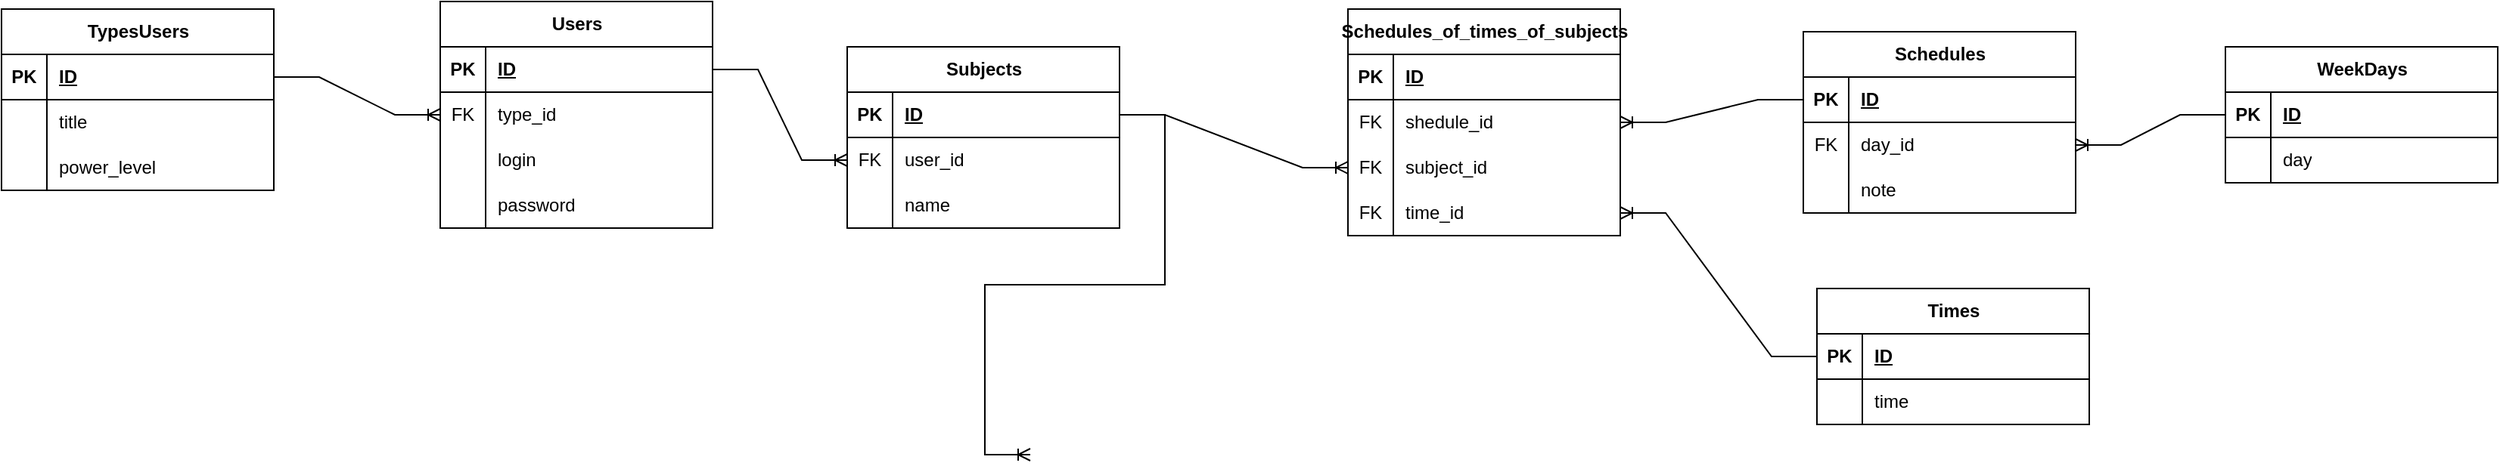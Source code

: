 <mxfile version="22.1.5" type="device">
  <diagram name="Страница — 1" id="L48E2da5rJ0ILb2CzcSm">
    <mxGraphModel dx="1042" dy="569" grid="1" gridSize="10" guides="1" tooltips="1" connect="1" arrows="1" fold="1" page="1" pageScale="1" pageWidth="827" pageHeight="1169" math="0" shadow="0">
      <root>
        <mxCell id="0" />
        <mxCell id="1" parent="0" />
        <mxCell id="7W1DQ-Qb76Vij8I_GYNQ-1" value="Users" style="shape=table;startSize=30;container=1;collapsible=1;childLayout=tableLayout;fixedRows=1;rowLines=0;fontStyle=1;align=center;resizeLast=1;html=1;" parent="1" vertex="1">
          <mxGeometry x="340" y="30" width="180" height="150" as="geometry" />
        </mxCell>
        <mxCell id="7W1DQ-Qb76Vij8I_GYNQ-2" value="" style="shape=tableRow;horizontal=0;startSize=0;swimlaneHead=0;swimlaneBody=0;fillColor=none;collapsible=0;dropTarget=0;points=[[0,0.5],[1,0.5]];portConstraint=eastwest;top=0;left=0;right=0;bottom=1;" parent="7W1DQ-Qb76Vij8I_GYNQ-1" vertex="1">
          <mxGeometry y="30" width="180" height="30" as="geometry" />
        </mxCell>
        <mxCell id="7W1DQ-Qb76Vij8I_GYNQ-3" value="PK" style="shape=partialRectangle;connectable=0;fillColor=none;top=0;left=0;bottom=0;right=0;fontStyle=1;overflow=hidden;whiteSpace=wrap;html=1;" parent="7W1DQ-Qb76Vij8I_GYNQ-2" vertex="1">
          <mxGeometry width="30" height="30" as="geometry">
            <mxRectangle width="30" height="30" as="alternateBounds" />
          </mxGeometry>
        </mxCell>
        <mxCell id="7W1DQ-Qb76Vij8I_GYNQ-4" value="ID" style="shape=partialRectangle;connectable=0;fillColor=none;top=0;left=0;bottom=0;right=0;align=left;spacingLeft=6;fontStyle=5;overflow=hidden;whiteSpace=wrap;html=1;" parent="7W1DQ-Qb76Vij8I_GYNQ-2" vertex="1">
          <mxGeometry x="30" width="150" height="30" as="geometry">
            <mxRectangle width="150" height="30" as="alternateBounds" />
          </mxGeometry>
        </mxCell>
        <mxCell id="7W1DQ-Qb76Vij8I_GYNQ-116" value="" style="shape=tableRow;horizontal=0;startSize=0;swimlaneHead=0;swimlaneBody=0;fillColor=none;collapsible=0;dropTarget=0;points=[[0,0.5],[1,0.5]];portConstraint=eastwest;top=0;left=0;right=0;bottom=0;" parent="7W1DQ-Qb76Vij8I_GYNQ-1" vertex="1">
          <mxGeometry y="60" width="180" height="30" as="geometry" />
        </mxCell>
        <mxCell id="7W1DQ-Qb76Vij8I_GYNQ-117" value="FK" style="shape=partialRectangle;connectable=0;fillColor=none;top=0;left=0;bottom=0;right=0;fontStyle=0;overflow=hidden;whiteSpace=wrap;html=1;" parent="7W1DQ-Qb76Vij8I_GYNQ-116" vertex="1">
          <mxGeometry width="30" height="30" as="geometry">
            <mxRectangle width="30" height="30" as="alternateBounds" />
          </mxGeometry>
        </mxCell>
        <mxCell id="7W1DQ-Qb76Vij8I_GYNQ-118" value="type_id" style="shape=partialRectangle;connectable=0;fillColor=none;top=0;left=0;bottom=0;right=0;align=left;spacingLeft=6;fontStyle=0;overflow=hidden;whiteSpace=wrap;html=1;" parent="7W1DQ-Qb76Vij8I_GYNQ-116" vertex="1">
          <mxGeometry x="30" width="150" height="30" as="geometry">
            <mxRectangle width="150" height="30" as="alternateBounds" />
          </mxGeometry>
        </mxCell>
        <mxCell id="7W1DQ-Qb76Vij8I_GYNQ-8" value="" style="shape=tableRow;horizontal=0;startSize=0;swimlaneHead=0;swimlaneBody=0;fillColor=none;collapsible=0;dropTarget=0;points=[[0,0.5],[1,0.5]];portConstraint=eastwest;top=0;left=0;right=0;bottom=0;" parent="7W1DQ-Qb76Vij8I_GYNQ-1" vertex="1">
          <mxGeometry y="90" width="180" height="30" as="geometry" />
        </mxCell>
        <mxCell id="7W1DQ-Qb76Vij8I_GYNQ-9" value="" style="shape=partialRectangle;connectable=0;fillColor=none;top=0;left=0;bottom=0;right=0;editable=1;overflow=hidden;whiteSpace=wrap;html=1;" parent="7W1DQ-Qb76Vij8I_GYNQ-8" vertex="1">
          <mxGeometry width="30" height="30" as="geometry">
            <mxRectangle width="30" height="30" as="alternateBounds" />
          </mxGeometry>
        </mxCell>
        <mxCell id="7W1DQ-Qb76Vij8I_GYNQ-10" value="login" style="shape=partialRectangle;connectable=0;fillColor=none;top=0;left=0;bottom=0;right=0;align=left;spacingLeft=6;overflow=hidden;whiteSpace=wrap;html=1;" parent="7W1DQ-Qb76Vij8I_GYNQ-8" vertex="1">
          <mxGeometry x="30" width="150" height="30" as="geometry">
            <mxRectangle width="150" height="30" as="alternateBounds" />
          </mxGeometry>
        </mxCell>
        <mxCell id="7W1DQ-Qb76Vij8I_GYNQ-11" value="" style="shape=tableRow;horizontal=0;startSize=0;swimlaneHead=0;swimlaneBody=0;fillColor=none;collapsible=0;dropTarget=0;points=[[0,0.5],[1,0.5]];portConstraint=eastwest;top=0;left=0;right=0;bottom=0;" parent="7W1DQ-Qb76Vij8I_GYNQ-1" vertex="1">
          <mxGeometry y="120" width="180" height="30" as="geometry" />
        </mxCell>
        <mxCell id="7W1DQ-Qb76Vij8I_GYNQ-12" value="" style="shape=partialRectangle;connectable=0;fillColor=none;top=0;left=0;bottom=0;right=0;editable=1;overflow=hidden;whiteSpace=wrap;html=1;" parent="7W1DQ-Qb76Vij8I_GYNQ-11" vertex="1">
          <mxGeometry width="30" height="30" as="geometry">
            <mxRectangle width="30" height="30" as="alternateBounds" />
          </mxGeometry>
        </mxCell>
        <mxCell id="7W1DQ-Qb76Vij8I_GYNQ-13" value="password" style="shape=partialRectangle;connectable=0;fillColor=none;top=0;left=0;bottom=0;right=0;align=left;spacingLeft=6;overflow=hidden;whiteSpace=wrap;html=1;" parent="7W1DQ-Qb76Vij8I_GYNQ-11" vertex="1">
          <mxGeometry x="30" width="150" height="30" as="geometry">
            <mxRectangle width="150" height="30" as="alternateBounds" />
          </mxGeometry>
        </mxCell>
        <mxCell id="7W1DQ-Qb76Vij8I_GYNQ-18" value="TypesUsers" style="shape=table;startSize=30;container=1;collapsible=1;childLayout=tableLayout;fixedRows=1;rowLines=0;fontStyle=1;align=center;resizeLast=1;html=1;" parent="1" vertex="1">
          <mxGeometry x="50" y="35" width="180" height="120" as="geometry" />
        </mxCell>
        <mxCell id="7W1DQ-Qb76Vij8I_GYNQ-19" value="" style="shape=tableRow;horizontal=0;startSize=0;swimlaneHead=0;swimlaneBody=0;fillColor=none;collapsible=0;dropTarget=0;points=[[0,0.5],[1,0.5]];portConstraint=eastwest;top=0;left=0;right=0;bottom=1;" parent="7W1DQ-Qb76Vij8I_GYNQ-18" vertex="1">
          <mxGeometry y="30" width="180" height="30" as="geometry" />
        </mxCell>
        <mxCell id="7W1DQ-Qb76Vij8I_GYNQ-20" value="PK" style="shape=partialRectangle;connectable=0;fillColor=none;top=0;left=0;bottom=0;right=0;fontStyle=1;overflow=hidden;whiteSpace=wrap;html=1;" parent="7W1DQ-Qb76Vij8I_GYNQ-19" vertex="1">
          <mxGeometry width="30" height="30" as="geometry">
            <mxRectangle width="30" height="30" as="alternateBounds" />
          </mxGeometry>
        </mxCell>
        <mxCell id="7W1DQ-Qb76Vij8I_GYNQ-21" value="ID" style="shape=partialRectangle;connectable=0;fillColor=none;top=0;left=0;bottom=0;right=0;align=left;spacingLeft=6;fontStyle=5;overflow=hidden;whiteSpace=wrap;html=1;" parent="7W1DQ-Qb76Vij8I_GYNQ-19" vertex="1">
          <mxGeometry x="30" width="150" height="30" as="geometry">
            <mxRectangle width="150" height="30" as="alternateBounds" />
          </mxGeometry>
        </mxCell>
        <mxCell id="7W1DQ-Qb76Vij8I_GYNQ-22" value="" style="shape=tableRow;horizontal=0;startSize=0;swimlaneHead=0;swimlaneBody=0;fillColor=none;collapsible=0;dropTarget=0;points=[[0,0.5],[1,0.5]];portConstraint=eastwest;top=0;left=0;right=0;bottom=0;" parent="7W1DQ-Qb76Vij8I_GYNQ-18" vertex="1">
          <mxGeometry y="60" width="180" height="30" as="geometry" />
        </mxCell>
        <mxCell id="7W1DQ-Qb76Vij8I_GYNQ-23" value="" style="shape=partialRectangle;connectable=0;fillColor=none;top=0;left=0;bottom=0;right=0;editable=1;overflow=hidden;whiteSpace=wrap;html=1;" parent="7W1DQ-Qb76Vij8I_GYNQ-22" vertex="1">
          <mxGeometry width="30" height="30" as="geometry">
            <mxRectangle width="30" height="30" as="alternateBounds" />
          </mxGeometry>
        </mxCell>
        <mxCell id="7W1DQ-Qb76Vij8I_GYNQ-24" value="title" style="shape=partialRectangle;connectable=0;fillColor=none;top=0;left=0;bottom=0;right=0;align=left;spacingLeft=6;overflow=hidden;whiteSpace=wrap;html=1;" parent="7W1DQ-Qb76Vij8I_GYNQ-22" vertex="1">
          <mxGeometry x="30" width="150" height="30" as="geometry">
            <mxRectangle width="150" height="30" as="alternateBounds" />
          </mxGeometry>
        </mxCell>
        <mxCell id="7W1DQ-Qb76Vij8I_GYNQ-25" value="" style="shape=tableRow;horizontal=0;startSize=0;swimlaneHead=0;swimlaneBody=0;fillColor=none;collapsible=0;dropTarget=0;points=[[0,0.5],[1,0.5]];portConstraint=eastwest;top=0;left=0;right=0;bottom=0;" parent="7W1DQ-Qb76Vij8I_GYNQ-18" vertex="1">
          <mxGeometry y="90" width="180" height="30" as="geometry" />
        </mxCell>
        <mxCell id="7W1DQ-Qb76Vij8I_GYNQ-26" value="" style="shape=partialRectangle;connectable=0;fillColor=none;top=0;left=0;bottom=0;right=0;editable=1;overflow=hidden;whiteSpace=wrap;html=1;" parent="7W1DQ-Qb76Vij8I_GYNQ-25" vertex="1">
          <mxGeometry width="30" height="30" as="geometry">
            <mxRectangle width="30" height="30" as="alternateBounds" />
          </mxGeometry>
        </mxCell>
        <mxCell id="7W1DQ-Qb76Vij8I_GYNQ-27" value="power_level" style="shape=partialRectangle;connectable=0;fillColor=none;top=0;left=0;bottom=0;right=0;align=left;spacingLeft=6;overflow=hidden;whiteSpace=wrap;html=1;" parent="7W1DQ-Qb76Vij8I_GYNQ-25" vertex="1">
          <mxGeometry x="30" width="150" height="30" as="geometry">
            <mxRectangle width="150" height="30" as="alternateBounds" />
          </mxGeometry>
        </mxCell>
        <mxCell id="7W1DQ-Qb76Vij8I_GYNQ-31" value="Subjects" style="shape=table;startSize=30;container=1;collapsible=1;childLayout=tableLayout;fixedRows=1;rowLines=0;fontStyle=1;align=center;resizeLast=1;html=1;" parent="1" vertex="1">
          <mxGeometry x="609" y="60" width="180" height="120" as="geometry" />
        </mxCell>
        <mxCell id="7W1DQ-Qb76Vij8I_GYNQ-32" value="" style="shape=tableRow;horizontal=0;startSize=0;swimlaneHead=0;swimlaneBody=0;fillColor=none;collapsible=0;dropTarget=0;points=[[0,0.5],[1,0.5]];portConstraint=eastwest;top=0;left=0;right=0;bottom=1;" parent="7W1DQ-Qb76Vij8I_GYNQ-31" vertex="1">
          <mxGeometry y="30" width="180" height="30" as="geometry" />
        </mxCell>
        <mxCell id="7W1DQ-Qb76Vij8I_GYNQ-33" value="PK" style="shape=partialRectangle;connectable=0;fillColor=none;top=0;left=0;bottom=0;right=0;fontStyle=1;overflow=hidden;whiteSpace=wrap;html=1;" parent="7W1DQ-Qb76Vij8I_GYNQ-32" vertex="1">
          <mxGeometry width="30" height="30" as="geometry">
            <mxRectangle width="30" height="30" as="alternateBounds" />
          </mxGeometry>
        </mxCell>
        <mxCell id="7W1DQ-Qb76Vij8I_GYNQ-34" value="ID" style="shape=partialRectangle;connectable=0;fillColor=none;top=0;left=0;bottom=0;right=0;align=left;spacingLeft=6;fontStyle=5;overflow=hidden;whiteSpace=wrap;html=1;" parent="7W1DQ-Qb76Vij8I_GYNQ-32" vertex="1">
          <mxGeometry x="30" width="150" height="30" as="geometry">
            <mxRectangle width="150" height="30" as="alternateBounds" />
          </mxGeometry>
        </mxCell>
        <mxCell id="7W1DQ-Qb76Vij8I_GYNQ-57" value="" style="shape=tableRow;horizontal=0;startSize=0;swimlaneHead=0;swimlaneBody=0;fillColor=none;collapsible=0;dropTarget=0;points=[[0,0.5],[1,0.5]];portConstraint=eastwest;top=0;left=0;right=0;bottom=0;" parent="7W1DQ-Qb76Vij8I_GYNQ-31" vertex="1">
          <mxGeometry y="60" width="180" height="30" as="geometry" />
        </mxCell>
        <mxCell id="7W1DQ-Qb76Vij8I_GYNQ-58" value="FK" style="shape=partialRectangle;connectable=0;fillColor=none;top=0;left=0;bottom=0;right=0;fontStyle=0;overflow=hidden;whiteSpace=wrap;html=1;" parent="7W1DQ-Qb76Vij8I_GYNQ-57" vertex="1">
          <mxGeometry width="30" height="30" as="geometry">
            <mxRectangle width="30" height="30" as="alternateBounds" />
          </mxGeometry>
        </mxCell>
        <mxCell id="7W1DQ-Qb76Vij8I_GYNQ-59" value="user_id" style="shape=partialRectangle;connectable=0;fillColor=none;top=0;left=0;bottom=0;right=0;align=left;spacingLeft=6;fontStyle=0;overflow=hidden;whiteSpace=wrap;html=1;" parent="7W1DQ-Qb76Vij8I_GYNQ-57" vertex="1">
          <mxGeometry x="30" width="150" height="30" as="geometry">
            <mxRectangle width="150" height="30" as="alternateBounds" />
          </mxGeometry>
        </mxCell>
        <mxCell id="7W1DQ-Qb76Vij8I_GYNQ-35" value="" style="shape=tableRow;horizontal=0;startSize=0;swimlaneHead=0;swimlaneBody=0;fillColor=none;collapsible=0;dropTarget=0;points=[[0,0.5],[1,0.5]];portConstraint=eastwest;top=0;left=0;right=0;bottom=0;" parent="7W1DQ-Qb76Vij8I_GYNQ-31" vertex="1">
          <mxGeometry y="90" width="180" height="30" as="geometry" />
        </mxCell>
        <mxCell id="7W1DQ-Qb76Vij8I_GYNQ-36" value="" style="shape=partialRectangle;connectable=0;fillColor=none;top=0;left=0;bottom=0;right=0;editable=1;overflow=hidden;whiteSpace=wrap;html=1;" parent="7W1DQ-Qb76Vij8I_GYNQ-35" vertex="1">
          <mxGeometry width="30" height="30" as="geometry">
            <mxRectangle width="30" height="30" as="alternateBounds" />
          </mxGeometry>
        </mxCell>
        <mxCell id="7W1DQ-Qb76Vij8I_GYNQ-37" value="name" style="shape=partialRectangle;connectable=0;fillColor=none;top=0;left=0;bottom=0;right=0;align=left;spacingLeft=6;overflow=hidden;whiteSpace=wrap;html=1;" parent="7W1DQ-Qb76Vij8I_GYNQ-35" vertex="1">
          <mxGeometry x="30" width="150" height="30" as="geometry">
            <mxRectangle width="150" height="30" as="alternateBounds" />
          </mxGeometry>
        </mxCell>
        <mxCell id="7W1DQ-Qb76Vij8I_GYNQ-44" value="Times" style="shape=table;startSize=30;container=1;collapsible=1;childLayout=tableLayout;fixedRows=1;rowLines=0;fontStyle=1;align=center;resizeLast=1;html=1;" parent="1" vertex="1">
          <mxGeometry x="1250" y="220" width="180" height="90" as="geometry" />
        </mxCell>
        <mxCell id="7W1DQ-Qb76Vij8I_GYNQ-45" value="" style="shape=tableRow;horizontal=0;startSize=0;swimlaneHead=0;swimlaneBody=0;fillColor=none;collapsible=0;dropTarget=0;points=[[0,0.5],[1,0.5]];portConstraint=eastwest;top=0;left=0;right=0;bottom=1;" parent="7W1DQ-Qb76Vij8I_GYNQ-44" vertex="1">
          <mxGeometry y="30" width="180" height="30" as="geometry" />
        </mxCell>
        <mxCell id="7W1DQ-Qb76Vij8I_GYNQ-46" value="PK" style="shape=partialRectangle;connectable=0;fillColor=none;top=0;left=0;bottom=0;right=0;fontStyle=1;overflow=hidden;whiteSpace=wrap;html=1;" parent="7W1DQ-Qb76Vij8I_GYNQ-45" vertex="1">
          <mxGeometry width="30" height="30" as="geometry">
            <mxRectangle width="30" height="30" as="alternateBounds" />
          </mxGeometry>
        </mxCell>
        <mxCell id="7W1DQ-Qb76Vij8I_GYNQ-47" value="ID" style="shape=partialRectangle;connectable=0;fillColor=none;top=0;left=0;bottom=0;right=0;align=left;spacingLeft=6;fontStyle=5;overflow=hidden;whiteSpace=wrap;html=1;" parent="7W1DQ-Qb76Vij8I_GYNQ-45" vertex="1">
          <mxGeometry x="30" width="150" height="30" as="geometry">
            <mxRectangle width="150" height="30" as="alternateBounds" />
          </mxGeometry>
        </mxCell>
        <mxCell id="7W1DQ-Qb76Vij8I_GYNQ-48" value="" style="shape=tableRow;horizontal=0;startSize=0;swimlaneHead=0;swimlaneBody=0;fillColor=none;collapsible=0;dropTarget=0;points=[[0,0.5],[1,0.5]];portConstraint=eastwest;top=0;left=0;right=0;bottom=0;" parent="7W1DQ-Qb76Vij8I_GYNQ-44" vertex="1">
          <mxGeometry y="60" width="180" height="30" as="geometry" />
        </mxCell>
        <mxCell id="7W1DQ-Qb76Vij8I_GYNQ-49" value="" style="shape=partialRectangle;connectable=0;fillColor=none;top=0;left=0;bottom=0;right=0;editable=1;overflow=hidden;whiteSpace=wrap;html=1;" parent="7W1DQ-Qb76Vij8I_GYNQ-48" vertex="1">
          <mxGeometry width="30" height="30" as="geometry">
            <mxRectangle width="30" height="30" as="alternateBounds" />
          </mxGeometry>
        </mxCell>
        <mxCell id="7W1DQ-Qb76Vij8I_GYNQ-50" value="time" style="shape=partialRectangle;connectable=0;fillColor=none;top=0;left=0;bottom=0;right=0;align=left;spacingLeft=6;overflow=hidden;whiteSpace=wrap;html=1;" parent="7W1DQ-Qb76Vij8I_GYNQ-48" vertex="1">
          <mxGeometry x="30" width="150" height="30" as="geometry">
            <mxRectangle width="150" height="30" as="alternateBounds" />
          </mxGeometry>
        </mxCell>
        <mxCell id="7W1DQ-Qb76Vij8I_GYNQ-73" value="Schedules_of_times_of_subjects" style="shape=table;startSize=30;container=1;collapsible=1;childLayout=tableLayout;fixedRows=1;rowLines=0;fontStyle=1;align=center;resizeLast=1;html=1;" parent="1" vertex="1">
          <mxGeometry x="940" y="35" width="180" height="150" as="geometry" />
        </mxCell>
        <mxCell id="7W1DQ-Qb76Vij8I_GYNQ-74" value="" style="shape=tableRow;horizontal=0;startSize=0;swimlaneHead=0;swimlaneBody=0;fillColor=none;collapsible=0;dropTarget=0;points=[[0,0.5],[1,0.5]];portConstraint=eastwest;top=0;left=0;right=0;bottom=1;" parent="7W1DQ-Qb76Vij8I_GYNQ-73" vertex="1">
          <mxGeometry y="30" width="180" height="30" as="geometry" />
        </mxCell>
        <mxCell id="7W1DQ-Qb76Vij8I_GYNQ-75" value="PK" style="shape=partialRectangle;connectable=0;fillColor=none;top=0;left=0;bottom=0;right=0;fontStyle=1;overflow=hidden;whiteSpace=wrap;html=1;" parent="7W1DQ-Qb76Vij8I_GYNQ-74" vertex="1">
          <mxGeometry width="30" height="30" as="geometry">
            <mxRectangle width="30" height="30" as="alternateBounds" />
          </mxGeometry>
        </mxCell>
        <mxCell id="7W1DQ-Qb76Vij8I_GYNQ-76" value="ID" style="shape=partialRectangle;connectable=0;fillColor=none;top=0;left=0;bottom=0;right=0;align=left;spacingLeft=6;fontStyle=5;overflow=hidden;whiteSpace=wrap;html=1;" parent="7W1DQ-Qb76Vij8I_GYNQ-74" vertex="1">
          <mxGeometry x="30" width="150" height="30" as="geometry">
            <mxRectangle width="150" height="30" as="alternateBounds" />
          </mxGeometry>
        </mxCell>
        <mxCell id="W5iCUYEjzYxMsdYkjkLd-3" value="" style="shape=tableRow;horizontal=0;startSize=0;swimlaneHead=0;swimlaneBody=0;fillColor=none;collapsible=0;dropTarget=0;points=[[0,0.5],[1,0.5]];portConstraint=eastwest;top=0;left=0;right=0;bottom=0;" vertex="1" parent="7W1DQ-Qb76Vij8I_GYNQ-73">
          <mxGeometry y="60" width="180" height="30" as="geometry" />
        </mxCell>
        <mxCell id="W5iCUYEjzYxMsdYkjkLd-4" value="FK" style="shape=partialRectangle;connectable=0;fillColor=none;top=0;left=0;bottom=0;right=0;fontStyle=0;overflow=hidden;whiteSpace=wrap;html=1;" vertex="1" parent="W5iCUYEjzYxMsdYkjkLd-3">
          <mxGeometry width="30" height="30" as="geometry">
            <mxRectangle width="30" height="30" as="alternateBounds" />
          </mxGeometry>
        </mxCell>
        <mxCell id="W5iCUYEjzYxMsdYkjkLd-5" value="shedule_id" style="shape=partialRectangle;connectable=0;fillColor=none;top=0;left=0;bottom=0;right=0;align=left;spacingLeft=6;fontStyle=0;overflow=hidden;whiteSpace=wrap;html=1;" vertex="1" parent="W5iCUYEjzYxMsdYkjkLd-3">
          <mxGeometry x="30" width="150" height="30" as="geometry">
            <mxRectangle width="150" height="30" as="alternateBounds" />
          </mxGeometry>
        </mxCell>
        <mxCell id="W5iCUYEjzYxMsdYkjkLd-7" value="" style="shape=tableRow;horizontal=0;startSize=0;swimlaneHead=0;swimlaneBody=0;fillColor=none;collapsible=0;dropTarget=0;points=[[0,0.5],[1,0.5]];portConstraint=eastwest;top=0;left=0;right=0;bottom=0;" vertex="1" parent="7W1DQ-Qb76Vij8I_GYNQ-73">
          <mxGeometry y="90" width="180" height="30" as="geometry" />
        </mxCell>
        <mxCell id="W5iCUYEjzYxMsdYkjkLd-8" value="FK" style="shape=partialRectangle;connectable=0;fillColor=none;top=0;left=0;bottom=0;right=0;fontStyle=0;overflow=hidden;whiteSpace=wrap;html=1;" vertex="1" parent="W5iCUYEjzYxMsdYkjkLd-7">
          <mxGeometry width="30" height="30" as="geometry">
            <mxRectangle width="30" height="30" as="alternateBounds" />
          </mxGeometry>
        </mxCell>
        <mxCell id="W5iCUYEjzYxMsdYkjkLd-9" value="subject_id" style="shape=partialRectangle;connectable=0;fillColor=none;top=0;left=0;bottom=0;right=0;align=left;spacingLeft=6;fontStyle=0;overflow=hidden;whiteSpace=wrap;html=1;" vertex="1" parent="W5iCUYEjzYxMsdYkjkLd-7">
          <mxGeometry x="30" width="150" height="30" as="geometry">
            <mxRectangle width="150" height="30" as="alternateBounds" />
          </mxGeometry>
        </mxCell>
        <mxCell id="W5iCUYEjzYxMsdYkjkLd-11" value="" style="shape=tableRow;horizontal=0;startSize=0;swimlaneHead=0;swimlaneBody=0;fillColor=none;collapsible=0;dropTarget=0;points=[[0,0.5],[1,0.5]];portConstraint=eastwest;top=0;left=0;right=0;bottom=0;" vertex="1" parent="7W1DQ-Qb76Vij8I_GYNQ-73">
          <mxGeometry y="120" width="180" height="30" as="geometry" />
        </mxCell>
        <mxCell id="W5iCUYEjzYxMsdYkjkLd-12" value="FK" style="shape=partialRectangle;connectable=0;fillColor=none;top=0;left=0;bottom=0;right=0;fontStyle=0;overflow=hidden;whiteSpace=wrap;html=1;" vertex="1" parent="W5iCUYEjzYxMsdYkjkLd-11">
          <mxGeometry width="30" height="30" as="geometry">
            <mxRectangle width="30" height="30" as="alternateBounds" />
          </mxGeometry>
        </mxCell>
        <mxCell id="W5iCUYEjzYxMsdYkjkLd-13" value="time_id" style="shape=partialRectangle;connectable=0;fillColor=none;top=0;left=0;bottom=0;right=0;align=left;spacingLeft=6;fontStyle=0;overflow=hidden;whiteSpace=wrap;html=1;" vertex="1" parent="W5iCUYEjzYxMsdYkjkLd-11">
          <mxGeometry x="30" width="150" height="30" as="geometry">
            <mxRectangle width="150" height="30" as="alternateBounds" />
          </mxGeometry>
        </mxCell>
        <mxCell id="7W1DQ-Qb76Vij8I_GYNQ-86" value="Schedules" style="shape=table;startSize=30;container=1;collapsible=1;childLayout=tableLayout;fixedRows=1;rowLines=0;fontStyle=1;align=center;resizeLast=1;html=1;" parent="1" vertex="1">
          <mxGeometry x="1241" y="50" width="180" height="120" as="geometry" />
        </mxCell>
        <mxCell id="7W1DQ-Qb76Vij8I_GYNQ-87" value="" style="shape=tableRow;horizontal=0;startSize=0;swimlaneHead=0;swimlaneBody=0;fillColor=none;collapsible=0;dropTarget=0;points=[[0,0.5],[1,0.5]];portConstraint=eastwest;top=0;left=0;right=0;bottom=1;" parent="7W1DQ-Qb76Vij8I_GYNQ-86" vertex="1">
          <mxGeometry y="30" width="180" height="30" as="geometry" />
        </mxCell>
        <mxCell id="7W1DQ-Qb76Vij8I_GYNQ-88" value="PK" style="shape=partialRectangle;connectable=0;fillColor=none;top=0;left=0;bottom=0;right=0;fontStyle=1;overflow=hidden;whiteSpace=wrap;html=1;" parent="7W1DQ-Qb76Vij8I_GYNQ-87" vertex="1">
          <mxGeometry width="30" height="30" as="geometry">
            <mxRectangle width="30" height="30" as="alternateBounds" />
          </mxGeometry>
        </mxCell>
        <mxCell id="7W1DQ-Qb76Vij8I_GYNQ-89" value="ID" style="shape=partialRectangle;connectable=0;fillColor=none;top=0;left=0;bottom=0;right=0;align=left;spacingLeft=6;fontStyle=5;overflow=hidden;whiteSpace=wrap;html=1;" parent="7W1DQ-Qb76Vij8I_GYNQ-87" vertex="1">
          <mxGeometry x="30" width="150" height="30" as="geometry">
            <mxRectangle width="150" height="30" as="alternateBounds" />
          </mxGeometry>
        </mxCell>
        <mxCell id="7W1DQ-Qb76Vij8I_GYNQ-99" value="" style="shape=tableRow;horizontal=0;startSize=0;swimlaneHead=0;swimlaneBody=0;fillColor=none;collapsible=0;dropTarget=0;points=[[0,0.5],[1,0.5]];portConstraint=eastwest;top=0;left=0;right=0;bottom=0;" parent="7W1DQ-Qb76Vij8I_GYNQ-86" vertex="1">
          <mxGeometry y="60" width="180" height="30" as="geometry" />
        </mxCell>
        <mxCell id="7W1DQ-Qb76Vij8I_GYNQ-100" value="FK" style="shape=partialRectangle;connectable=0;fillColor=none;top=0;left=0;bottom=0;right=0;fontStyle=0;overflow=hidden;whiteSpace=wrap;html=1;" parent="7W1DQ-Qb76Vij8I_GYNQ-99" vertex="1">
          <mxGeometry width="30" height="30" as="geometry">
            <mxRectangle width="30" height="30" as="alternateBounds" />
          </mxGeometry>
        </mxCell>
        <mxCell id="7W1DQ-Qb76Vij8I_GYNQ-101" value="day_id" style="shape=partialRectangle;connectable=0;fillColor=none;top=0;left=0;bottom=0;right=0;align=left;spacingLeft=6;fontStyle=0;overflow=hidden;whiteSpace=wrap;html=1;" parent="7W1DQ-Qb76Vij8I_GYNQ-99" vertex="1">
          <mxGeometry x="30" width="150" height="30" as="geometry">
            <mxRectangle width="150" height="30" as="alternateBounds" />
          </mxGeometry>
        </mxCell>
        <mxCell id="7W1DQ-Qb76Vij8I_GYNQ-90" value="" style="shape=tableRow;horizontal=0;startSize=0;swimlaneHead=0;swimlaneBody=0;fillColor=none;collapsible=0;dropTarget=0;points=[[0,0.5],[1,0.5]];portConstraint=eastwest;top=0;left=0;right=0;bottom=0;" parent="7W1DQ-Qb76Vij8I_GYNQ-86" vertex="1">
          <mxGeometry y="90" width="180" height="30" as="geometry" />
        </mxCell>
        <mxCell id="7W1DQ-Qb76Vij8I_GYNQ-91" value="" style="shape=partialRectangle;connectable=0;fillColor=none;top=0;left=0;bottom=0;right=0;editable=1;overflow=hidden;whiteSpace=wrap;html=1;" parent="7W1DQ-Qb76Vij8I_GYNQ-90" vertex="1">
          <mxGeometry width="30" height="30" as="geometry">
            <mxRectangle width="30" height="30" as="alternateBounds" />
          </mxGeometry>
        </mxCell>
        <mxCell id="7W1DQ-Qb76Vij8I_GYNQ-92" value="note" style="shape=partialRectangle;connectable=0;fillColor=none;top=0;left=0;bottom=0;right=0;align=left;spacingLeft=6;overflow=hidden;whiteSpace=wrap;html=1;" parent="7W1DQ-Qb76Vij8I_GYNQ-90" vertex="1">
          <mxGeometry x="30" width="150" height="30" as="geometry">
            <mxRectangle width="150" height="30" as="alternateBounds" />
          </mxGeometry>
        </mxCell>
        <mxCell id="7W1DQ-Qb76Vij8I_GYNQ-102" value="WeekDays" style="shape=table;startSize=30;container=1;collapsible=1;childLayout=tableLayout;fixedRows=1;rowLines=0;fontStyle=1;align=center;resizeLast=1;html=1;" parent="1" vertex="1">
          <mxGeometry x="1520" y="60" width="180" height="90" as="geometry" />
        </mxCell>
        <mxCell id="7W1DQ-Qb76Vij8I_GYNQ-103" value="" style="shape=tableRow;horizontal=0;startSize=0;swimlaneHead=0;swimlaneBody=0;fillColor=none;collapsible=0;dropTarget=0;points=[[0,0.5],[1,0.5]];portConstraint=eastwest;top=0;left=0;right=0;bottom=1;" parent="7W1DQ-Qb76Vij8I_GYNQ-102" vertex="1">
          <mxGeometry y="30" width="180" height="30" as="geometry" />
        </mxCell>
        <mxCell id="7W1DQ-Qb76Vij8I_GYNQ-104" value="PK" style="shape=partialRectangle;connectable=0;fillColor=none;top=0;left=0;bottom=0;right=0;fontStyle=1;overflow=hidden;whiteSpace=wrap;html=1;" parent="7W1DQ-Qb76Vij8I_GYNQ-103" vertex="1">
          <mxGeometry width="30" height="30" as="geometry">
            <mxRectangle width="30" height="30" as="alternateBounds" />
          </mxGeometry>
        </mxCell>
        <mxCell id="7W1DQ-Qb76Vij8I_GYNQ-105" value="ID" style="shape=partialRectangle;connectable=0;fillColor=none;top=0;left=0;bottom=0;right=0;align=left;spacingLeft=6;fontStyle=5;overflow=hidden;whiteSpace=wrap;html=1;" parent="7W1DQ-Qb76Vij8I_GYNQ-103" vertex="1">
          <mxGeometry x="30" width="150" height="30" as="geometry">
            <mxRectangle width="150" height="30" as="alternateBounds" />
          </mxGeometry>
        </mxCell>
        <mxCell id="7W1DQ-Qb76Vij8I_GYNQ-106" value="" style="shape=tableRow;horizontal=0;startSize=0;swimlaneHead=0;swimlaneBody=0;fillColor=none;collapsible=0;dropTarget=0;points=[[0,0.5],[1,0.5]];portConstraint=eastwest;top=0;left=0;right=0;bottom=0;" parent="7W1DQ-Qb76Vij8I_GYNQ-102" vertex="1">
          <mxGeometry y="60" width="180" height="30" as="geometry" />
        </mxCell>
        <mxCell id="7W1DQ-Qb76Vij8I_GYNQ-107" value="" style="shape=partialRectangle;connectable=0;fillColor=none;top=0;left=0;bottom=0;right=0;editable=1;overflow=hidden;whiteSpace=wrap;html=1;" parent="7W1DQ-Qb76Vij8I_GYNQ-106" vertex="1">
          <mxGeometry width="30" height="30" as="geometry">
            <mxRectangle width="30" height="30" as="alternateBounds" />
          </mxGeometry>
        </mxCell>
        <mxCell id="7W1DQ-Qb76Vij8I_GYNQ-108" value="day" style="shape=partialRectangle;connectable=0;fillColor=none;top=0;left=0;bottom=0;right=0;align=left;spacingLeft=6;overflow=hidden;whiteSpace=wrap;html=1;" parent="7W1DQ-Qb76Vij8I_GYNQ-106" vertex="1">
          <mxGeometry x="30" width="150" height="30" as="geometry">
            <mxRectangle width="150" height="30" as="alternateBounds" />
          </mxGeometry>
        </mxCell>
        <mxCell id="7W1DQ-Qb76Vij8I_GYNQ-119" value="" style="edgeStyle=entityRelationEdgeStyle;fontSize=12;html=1;endArrow=ERoneToMany;rounded=0;" parent="1" source="7W1DQ-Qb76Vij8I_GYNQ-19" target="7W1DQ-Qb76Vij8I_GYNQ-116" edge="1">
          <mxGeometry width="100" height="100" relative="1" as="geometry">
            <mxPoint x="210" y="240" as="sourcePoint" />
            <mxPoint x="310" y="140" as="targetPoint" />
          </mxGeometry>
        </mxCell>
        <mxCell id="7W1DQ-Qb76Vij8I_GYNQ-120" value="" style="edgeStyle=entityRelationEdgeStyle;fontSize=12;html=1;endArrow=ERoneToMany;rounded=0;exitX=1;exitY=0.5;exitDx=0;exitDy=0;" parent="1" source="7W1DQ-Qb76Vij8I_GYNQ-2" target="7W1DQ-Qb76Vij8I_GYNQ-57" edge="1">
          <mxGeometry width="100" height="100" relative="1" as="geometry">
            <mxPoint x="480" y="300" as="sourcePoint" />
            <mxPoint x="580" y="200" as="targetPoint" />
          </mxGeometry>
        </mxCell>
        <mxCell id="W5iCUYEjzYxMsdYkjkLd-1" value="" style="edgeStyle=entityRelationEdgeStyle;fontSize=12;html=1;endArrow=ERoneToMany;rounded=0;" edge="1" parent="1" source="7W1DQ-Qb76Vij8I_GYNQ-32" target="W5iCUYEjzYxMsdYkjkLd-2">
          <mxGeometry width="100" height="100" relative="1" as="geometry">
            <mxPoint x="700" y="370" as="sourcePoint" />
            <mxPoint x="730" y="330" as="targetPoint" />
          </mxGeometry>
        </mxCell>
        <mxCell id="W5iCUYEjzYxMsdYkjkLd-14" value="" style="edgeStyle=entityRelationEdgeStyle;fontSize=12;html=1;endArrow=ERoneToMany;rounded=0;" edge="1" parent="1" source="7W1DQ-Qb76Vij8I_GYNQ-32" target="W5iCUYEjzYxMsdYkjkLd-7">
          <mxGeometry width="100" height="100" relative="1" as="geometry">
            <mxPoint x="366" y="340" as="sourcePoint" />
            <mxPoint x="466" y="240" as="targetPoint" />
            <Array as="points">
              <mxPoint x="640" y="320" />
            </Array>
          </mxGeometry>
        </mxCell>
        <mxCell id="W5iCUYEjzYxMsdYkjkLd-15" value="" style="edgeStyle=entityRelationEdgeStyle;fontSize=12;html=1;endArrow=ERoneToMany;rounded=0;" edge="1" parent="1" source="7W1DQ-Qb76Vij8I_GYNQ-45" target="W5iCUYEjzYxMsdYkjkLd-11">
          <mxGeometry width="100" height="100" relative="1" as="geometry">
            <mxPoint x="360" y="340" as="sourcePoint" />
            <mxPoint x="460" y="240" as="targetPoint" />
          </mxGeometry>
        </mxCell>
        <mxCell id="W5iCUYEjzYxMsdYkjkLd-16" value="" style="edgeStyle=entityRelationEdgeStyle;fontSize=12;html=1;endArrow=ERoneToMany;rounded=0;" edge="1" parent="1" source="7W1DQ-Qb76Vij8I_GYNQ-87" target="W5iCUYEjzYxMsdYkjkLd-3">
          <mxGeometry width="100" height="100" relative="1" as="geometry">
            <mxPoint x="360" y="350" as="sourcePoint" />
            <mxPoint x="460" y="250" as="targetPoint" />
          </mxGeometry>
        </mxCell>
        <mxCell id="W5iCUYEjzYxMsdYkjkLd-17" value="" style="edgeStyle=entityRelationEdgeStyle;fontSize=12;html=1;endArrow=ERoneToMany;rounded=0;" edge="1" parent="1" source="7W1DQ-Qb76Vij8I_GYNQ-103" target="7W1DQ-Qb76Vij8I_GYNQ-99">
          <mxGeometry width="100" height="100" relative="1" as="geometry">
            <mxPoint x="360" y="350" as="sourcePoint" />
            <mxPoint x="460" y="250" as="targetPoint" />
          </mxGeometry>
        </mxCell>
      </root>
    </mxGraphModel>
  </diagram>
</mxfile>
